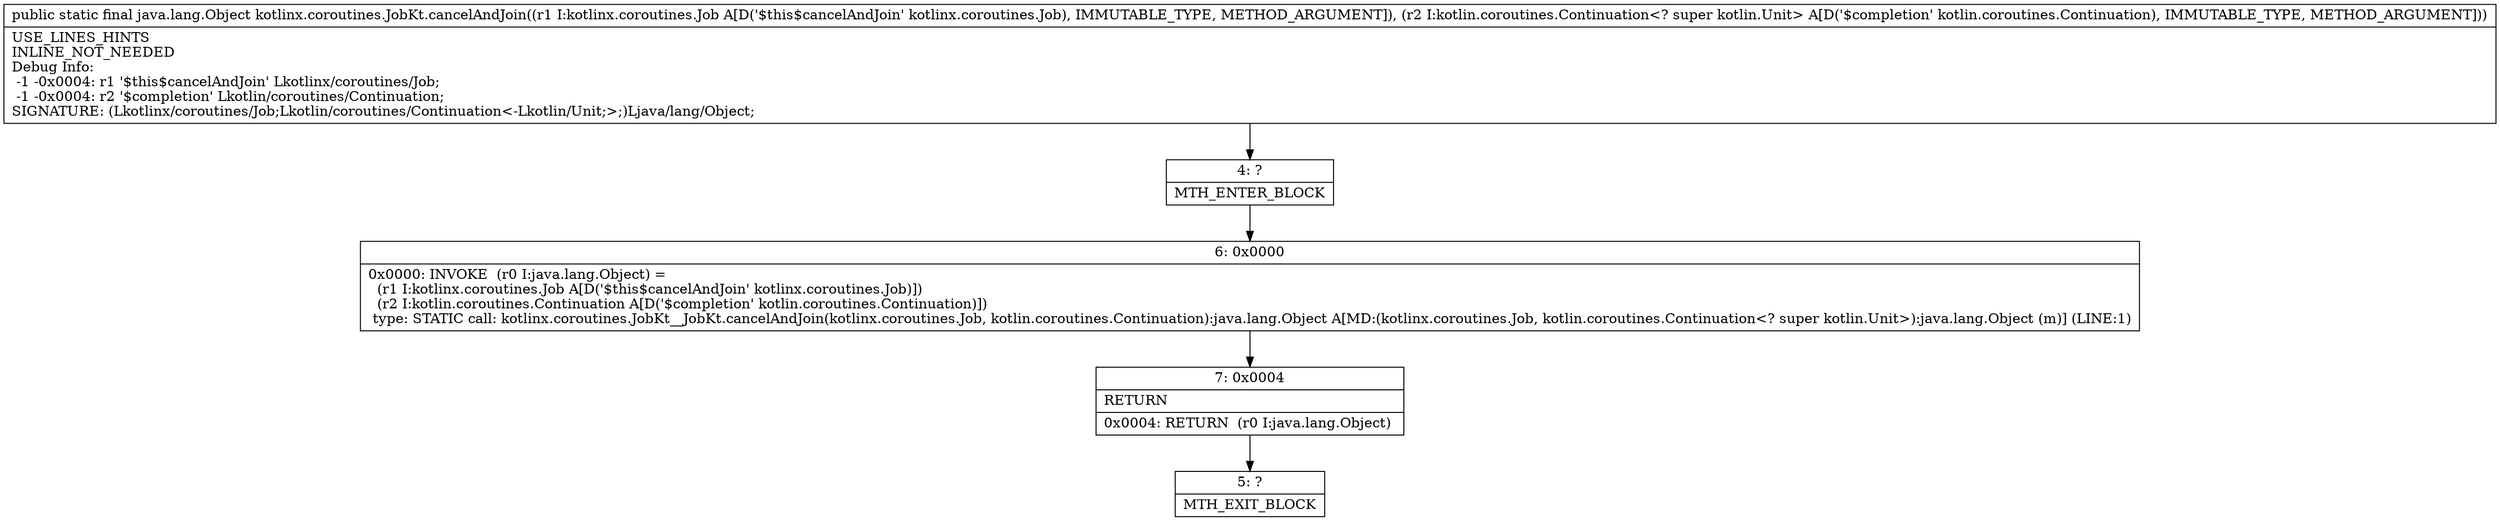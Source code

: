 digraph "CFG forkotlinx.coroutines.JobKt.cancelAndJoin(Lkotlinx\/coroutines\/Job;Lkotlin\/coroutines\/Continuation;)Ljava\/lang\/Object;" {
Node_4 [shape=record,label="{4\:\ ?|MTH_ENTER_BLOCK\l}"];
Node_6 [shape=record,label="{6\:\ 0x0000|0x0000: INVOKE  (r0 I:java.lang.Object) = \l  (r1 I:kotlinx.coroutines.Job A[D('$this$cancelAndJoin' kotlinx.coroutines.Job)])\l  (r2 I:kotlin.coroutines.Continuation A[D('$completion' kotlin.coroutines.Continuation)])\l type: STATIC call: kotlinx.coroutines.JobKt__JobKt.cancelAndJoin(kotlinx.coroutines.Job, kotlin.coroutines.Continuation):java.lang.Object A[MD:(kotlinx.coroutines.Job, kotlin.coroutines.Continuation\<? super kotlin.Unit\>):java.lang.Object (m)] (LINE:1)\l}"];
Node_7 [shape=record,label="{7\:\ 0x0004|RETURN\l|0x0004: RETURN  (r0 I:java.lang.Object) \l}"];
Node_5 [shape=record,label="{5\:\ ?|MTH_EXIT_BLOCK\l}"];
MethodNode[shape=record,label="{public static final java.lang.Object kotlinx.coroutines.JobKt.cancelAndJoin((r1 I:kotlinx.coroutines.Job A[D('$this$cancelAndJoin' kotlinx.coroutines.Job), IMMUTABLE_TYPE, METHOD_ARGUMENT]), (r2 I:kotlin.coroutines.Continuation\<? super kotlin.Unit\> A[D('$completion' kotlin.coroutines.Continuation), IMMUTABLE_TYPE, METHOD_ARGUMENT]))  | USE_LINES_HINTS\lINLINE_NOT_NEEDED\lDebug Info:\l  \-1 \-0x0004: r1 '$this$cancelAndJoin' Lkotlinx\/coroutines\/Job;\l  \-1 \-0x0004: r2 '$completion' Lkotlin\/coroutines\/Continuation;\lSIGNATURE: (Lkotlinx\/coroutines\/Job;Lkotlin\/coroutines\/Continuation\<\-Lkotlin\/Unit;\>;)Ljava\/lang\/Object;\l}"];
MethodNode -> Node_4;Node_4 -> Node_6;
Node_6 -> Node_7;
Node_7 -> Node_5;
}

